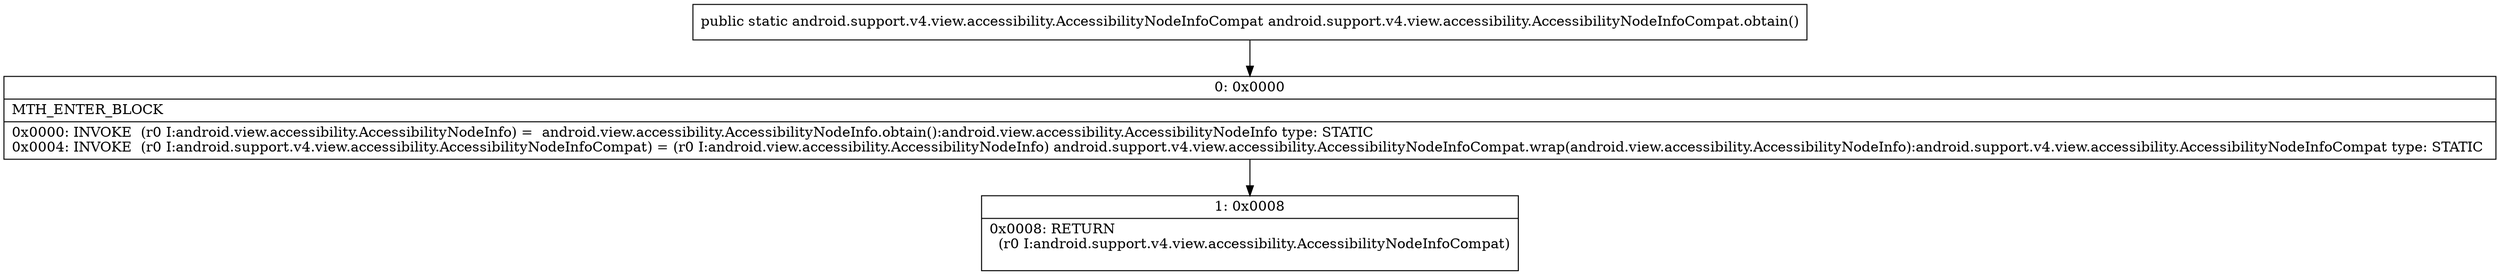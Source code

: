 digraph "CFG forandroid.support.v4.view.accessibility.AccessibilityNodeInfoCompat.obtain()Landroid\/support\/v4\/view\/accessibility\/AccessibilityNodeInfoCompat;" {
Node_0 [shape=record,label="{0\:\ 0x0000|MTH_ENTER_BLOCK\l|0x0000: INVOKE  (r0 I:android.view.accessibility.AccessibilityNodeInfo) =  android.view.accessibility.AccessibilityNodeInfo.obtain():android.view.accessibility.AccessibilityNodeInfo type: STATIC \l0x0004: INVOKE  (r0 I:android.support.v4.view.accessibility.AccessibilityNodeInfoCompat) = (r0 I:android.view.accessibility.AccessibilityNodeInfo) android.support.v4.view.accessibility.AccessibilityNodeInfoCompat.wrap(android.view.accessibility.AccessibilityNodeInfo):android.support.v4.view.accessibility.AccessibilityNodeInfoCompat type: STATIC \l}"];
Node_1 [shape=record,label="{1\:\ 0x0008|0x0008: RETURN  \l  (r0 I:android.support.v4.view.accessibility.AccessibilityNodeInfoCompat)\l \l}"];
MethodNode[shape=record,label="{public static android.support.v4.view.accessibility.AccessibilityNodeInfoCompat android.support.v4.view.accessibility.AccessibilityNodeInfoCompat.obtain() }"];
MethodNode -> Node_0;
Node_0 -> Node_1;
}

